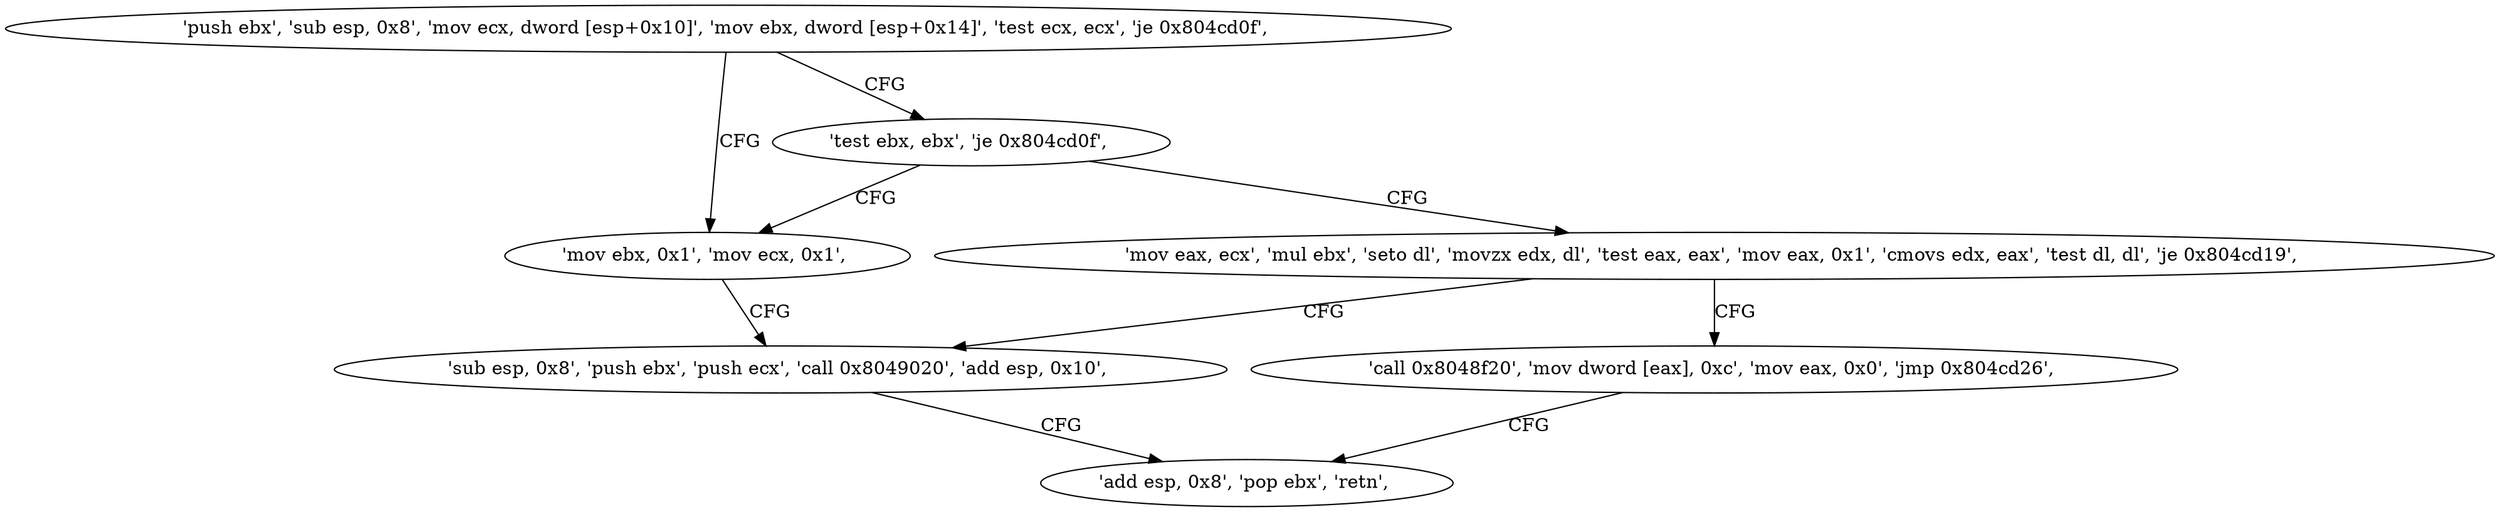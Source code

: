 digraph "func" {
"134532305" [label = "'push ebx', 'sub esp, 0x8', 'mov ecx, dword [esp+0x10]', 'mov ebx, dword [esp+0x14]', 'test ecx, ecx', 'je 0x804cd0f', " ]
"134532367" [label = "'mov ebx, 0x1', 'mov ecx, 0x1', " ]
"134532321" [label = "'test ebx, ebx', 'je 0x804cd0f', " ]
"134532377" [label = "'sub esp, 0x8', 'push ebx', 'push ecx', 'call 0x8049020', 'add esp, 0x10', " ]
"134532325" [label = "'mov eax, ecx', 'mul ebx', 'seto dl', 'movzx edx, dl', 'test eax, eax', 'mov eax, 0x1', 'cmovs edx, eax', 'test dl, dl', 'je 0x804cd19', " ]
"134532349" [label = "'call 0x8048f20', 'mov dword [eax], 0xc', 'mov eax, 0x0', 'jmp 0x804cd26', " ]
"134532390" [label = "'add esp, 0x8', 'pop ebx', 'retn', " ]
"134532305" -> "134532367" [ label = "CFG" ]
"134532305" -> "134532321" [ label = "CFG" ]
"134532367" -> "134532377" [ label = "CFG" ]
"134532321" -> "134532367" [ label = "CFG" ]
"134532321" -> "134532325" [ label = "CFG" ]
"134532377" -> "134532390" [ label = "CFG" ]
"134532325" -> "134532377" [ label = "CFG" ]
"134532325" -> "134532349" [ label = "CFG" ]
"134532349" -> "134532390" [ label = "CFG" ]
}
